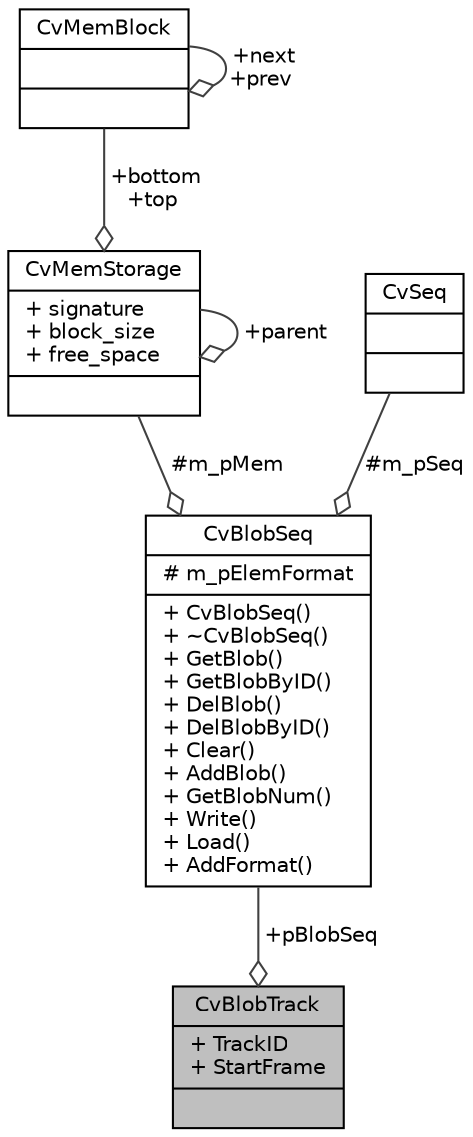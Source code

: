 digraph "CvBlobTrack"
{
 // LATEX_PDF_SIZE
  edge [fontname="Helvetica",fontsize="10",labelfontname="Helvetica",labelfontsize="10"];
  node [fontname="Helvetica",fontsize="10",shape=record];
  Node1 [label="{CvBlobTrack\n|+ TrackID\l+ StartFrame\l|}",height=0.2,width=0.4,color="black", fillcolor="grey75", style="filled", fontcolor="black",tooltip=" "];
  Node2 -> Node1 [color="grey25",fontsize="10",style="solid",label=" +pBlobSeq" ,arrowhead="odiamond",fontname="Helvetica"];
  Node2 [label="{CvBlobSeq\n|# m_pElemFormat\l|+ CvBlobSeq()\l+ ~CvBlobSeq()\l+ GetBlob()\l+ GetBlobByID()\l+ DelBlob()\l+ DelBlobByID()\l+ Clear()\l+ AddBlob()\l+ GetBlobNum()\l+ Write()\l+ Load()\l+ AddFormat()\l}",height=0.2,width=0.4,color="black", fillcolor="white", style="filled",URL="$class_cv_blob_seq.html",tooltip=" "];
  Node3 -> Node2 [color="grey25",fontsize="10",style="solid",label=" #m_pMem" ,arrowhead="odiamond",fontname="Helvetica"];
  Node3 [label="{CvMemStorage\n|+ signature\l+ block_size\l+ free_space\l|}",height=0.2,width=0.4,color="black", fillcolor="white", style="filled",URL="$struct_cv_mem_storage.html",tooltip=" "];
  Node4 -> Node3 [color="grey25",fontsize="10",style="solid",label=" +bottom\n+top" ,arrowhead="odiamond",fontname="Helvetica"];
  Node4 [label="{CvMemBlock\n||}",height=0.2,width=0.4,color="black", fillcolor="white", style="filled",URL="$struct_cv_mem_block.html",tooltip=" "];
  Node4 -> Node4 [color="grey25",fontsize="10",style="solid",label=" +next\n+prev" ,arrowhead="odiamond",fontname="Helvetica"];
  Node3 -> Node3 [color="grey25",fontsize="10",style="solid",label=" +parent" ,arrowhead="odiamond",fontname="Helvetica"];
  Node5 -> Node2 [color="grey25",fontsize="10",style="solid",label=" #m_pSeq" ,arrowhead="odiamond",fontname="Helvetica"];
  Node5 [label="{CvSeq\n||}",height=0.2,width=0.4,color="black", fillcolor="white", style="filled",URL="$struct_cv_seq.html",tooltip=" "];
}
